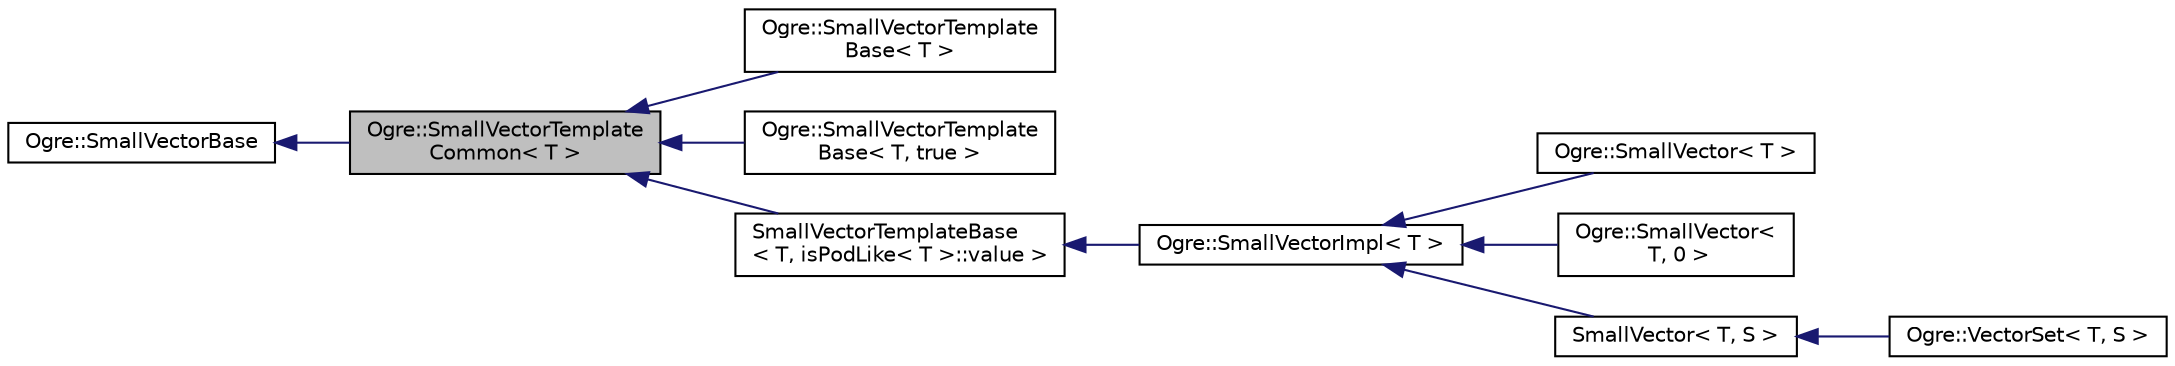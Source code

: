 digraph "Ogre::SmallVectorTemplateCommon&lt; T &gt;"
{
  bgcolor="transparent";
  edge [fontname="Helvetica",fontsize="10",labelfontname="Helvetica",labelfontsize="10"];
  node [fontname="Helvetica",fontsize="10",shape=record];
  rankdir="LR";
  Node0 [label="Ogre::SmallVectorTemplate\lCommon\< T \>",height=0.2,width=0.4,color="black", fillcolor="grey75", style="filled", fontcolor="black"];
  Node1 -> Node0 [dir="back",color="midnightblue",fontsize="10",style="solid",fontname="Helvetica"];
  Node1 [label="Ogre::SmallVectorBase",height=0.2,width=0.4,color="black",URL="$class_ogre_1_1_small_vector_base.html",tooltip="SmallVectorBase - This is all the non-templated stuff common to all SmallVectors. ..."];
  Node0 -> Node2 [dir="back",color="midnightblue",fontsize="10",style="solid",fontname="Helvetica"];
  Node2 [label="Ogre::SmallVectorTemplate\lBase\< T \>",height=0.2,width=0.4,color="black",URL="$class_ogre_1_1_small_vector_template_base.html",tooltip="SmallVectorTemplateBase<isPodLike = false> - This is where we put method implementations that are des..."];
  Node0 -> Node3 [dir="back",color="midnightblue",fontsize="10",style="solid",fontname="Helvetica"];
  Node3 [label="Ogre::SmallVectorTemplate\lBase\< T, true \>",height=0.2,width=0.4,color="black",URL="$class_ogre_1_1_small_vector_template_base_3_01_t_00_01true_01_4.html",tooltip="SmallVectorTemplateBase<isPodLike = true> - This is where we put method implementations that are desi..."];
  Node0 -> Node4 [dir="back",color="midnightblue",fontsize="10",style="solid",fontname="Helvetica"];
  Node4 [label="SmallVectorTemplateBase\l\< T, isPodLike\< T \>::value \>",height=0.2,width=0.4,color="black",URL="$class_ogre_1_1_small_vector_template_base.html"];
  Node4 -> Node5 [dir="back",color="midnightblue",fontsize="10",style="solid",fontname="Helvetica"];
  Node5 [label="Ogre::SmallVectorImpl\< T \>",height=0.2,width=0.4,color="black",URL="$class_ogre_1_1_small_vector_impl.html",tooltip="SmallVectorImpl - This class consists of common code factored out of the SmallVector class to reduce ..."];
  Node5 -> Node6 [dir="back",color="midnightblue",fontsize="10",style="solid",fontname="Helvetica"];
  Node6 [label="Ogre::SmallVector\< T \>",height=0.2,width=0.4,color="black",URL="$class_ogre_1_1_small_vector.html",tooltip="SmallVector - This is a &#39;vector&#39; (really, a variable-sized array), optimized for the case when the ar..."];
  Node5 -> Node7 [dir="back",color="midnightblue",fontsize="10",style="solid",fontname="Helvetica"];
  Node7 [label="Ogre::SmallVector\<\l T, 0 \>",height=0.2,width=0.4,color="black",URL="$class_ogre_1_1_small_vector_3_01_t_00_010_01_4.html",tooltip="Specialize SmallVector at N=0. "];
  Node5 -> Node8 [dir="back",color="midnightblue",fontsize="10",style="solid",fontname="Helvetica"];
  Node8 [label="SmallVector\< T, S \>",height=0.2,width=0.4,color="black",URL="$class_ogre_1_1_small_vector.html"];
  Node8 -> Node9 [dir="back",color="midnightblue",fontsize="10",style="solid",fontname="Helvetica"];
  Node9 [label="Ogre::VectorSet\< T, S \>",height=0.2,width=0.4,color="black",URL="$struct_ogre_1_1_vector_set.html",tooltip="VectorSet is basically a helper to use a vector as a small set container. "];
}
